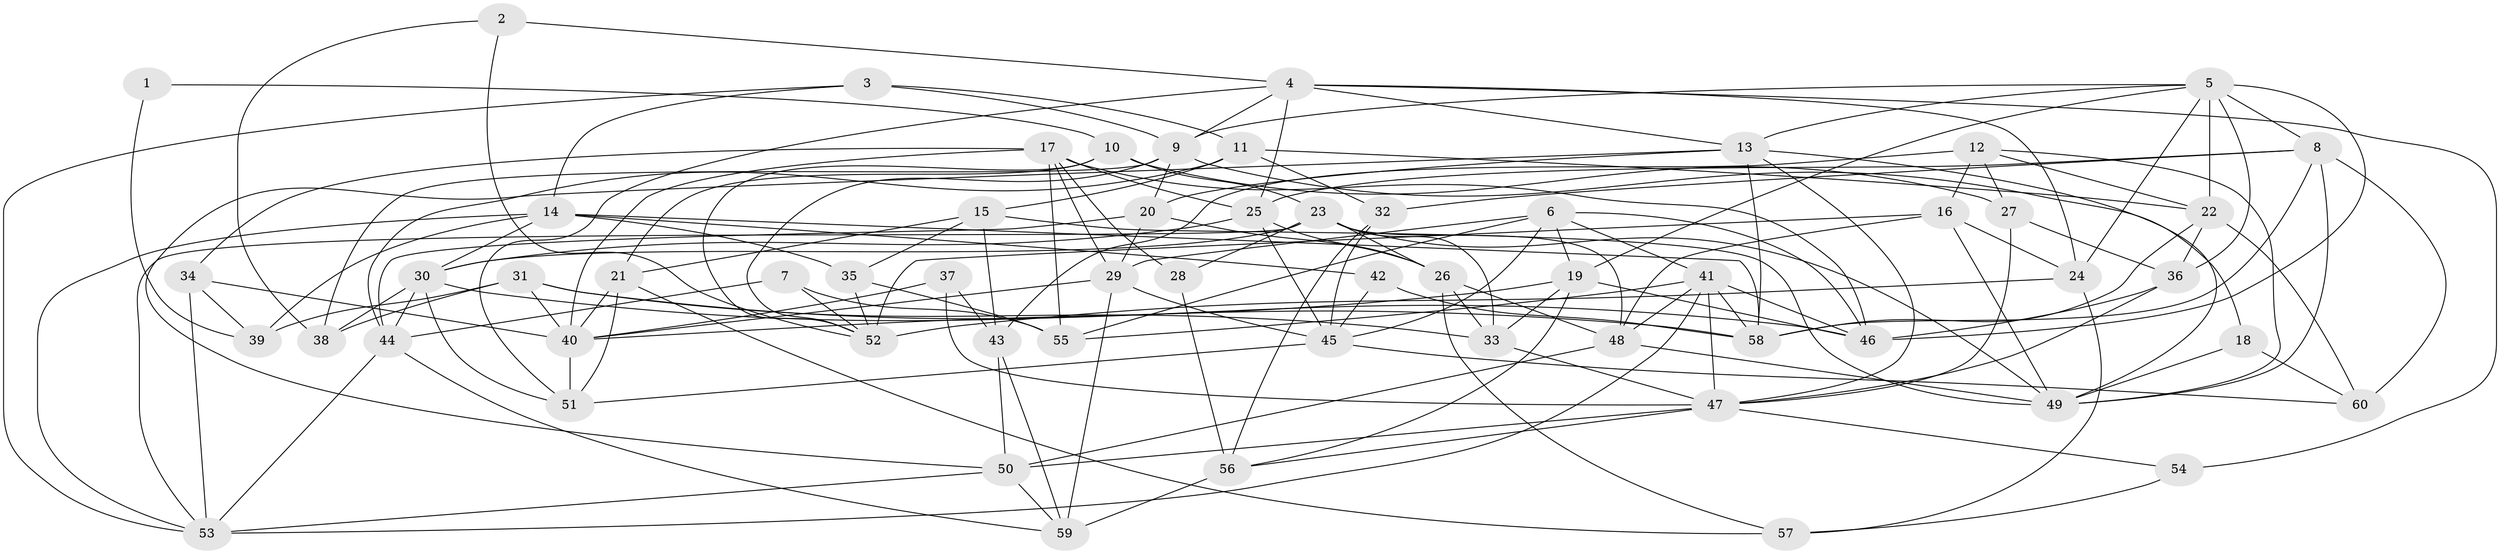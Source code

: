 // original degree distribution, {5: 0.19166666666666668, 4: 0.3, 3: 0.30833333333333335, 6: 0.08333333333333333, 2: 0.08333333333333333, 7: 0.016666666666666666, 8: 0.016666666666666666}
// Generated by graph-tools (version 1.1) at 2025/02/03/09/25 03:02:14]
// undirected, 60 vertices, 162 edges
graph export_dot {
graph [start="1"]
  node [color=gray90,style=filled];
  1;
  2;
  3;
  4;
  5;
  6;
  7;
  8;
  9;
  10;
  11;
  12;
  13;
  14;
  15;
  16;
  17;
  18;
  19;
  20;
  21;
  22;
  23;
  24;
  25;
  26;
  27;
  28;
  29;
  30;
  31;
  32;
  33;
  34;
  35;
  36;
  37;
  38;
  39;
  40;
  41;
  42;
  43;
  44;
  45;
  46;
  47;
  48;
  49;
  50;
  51;
  52;
  53;
  54;
  55;
  56;
  57;
  58;
  59;
  60;
  1 -- 10 [weight=1.0];
  1 -- 39 [weight=1.0];
  2 -- 4 [weight=1.0];
  2 -- 38 [weight=1.0];
  2 -- 52 [weight=1.0];
  3 -- 9 [weight=1.0];
  3 -- 11 [weight=1.0];
  3 -- 14 [weight=1.0];
  3 -- 53 [weight=1.0];
  4 -- 9 [weight=1.0];
  4 -- 13 [weight=1.0];
  4 -- 24 [weight=1.0];
  4 -- 25 [weight=1.0];
  4 -- 51 [weight=1.0];
  4 -- 54 [weight=1.0];
  5 -- 8 [weight=1.0];
  5 -- 9 [weight=1.0];
  5 -- 13 [weight=1.0];
  5 -- 19 [weight=1.0];
  5 -- 22 [weight=1.0];
  5 -- 24 [weight=1.0];
  5 -- 36 [weight=1.0];
  5 -- 46 [weight=2.0];
  6 -- 19 [weight=1.0];
  6 -- 29 [weight=1.0];
  6 -- 41 [weight=1.0];
  6 -- 45 [weight=1.0];
  6 -- 46 [weight=1.0];
  6 -- 55 [weight=1.0];
  7 -- 44 [weight=1.0];
  7 -- 52 [weight=1.0];
  7 -- 55 [weight=1.0];
  8 -- 25 [weight=1.0];
  8 -- 32 [weight=2.0];
  8 -- 49 [weight=1.0];
  8 -- 58 [weight=2.0];
  8 -- 60 [weight=1.0];
  9 -- 18 [weight=1.0];
  9 -- 20 [weight=1.0];
  9 -- 38 [weight=1.0];
  9 -- 52 [weight=1.0];
  10 -- 21 [weight=1.0];
  10 -- 23 [weight=1.0];
  10 -- 27 [weight=3.0];
  10 -- 52 [weight=1.0];
  11 -- 15 [weight=1.0];
  11 -- 22 [weight=1.0];
  11 -- 32 [weight=1.0];
  11 -- 44 [weight=1.0];
  12 -- 16 [weight=1.0];
  12 -- 22 [weight=1.0];
  12 -- 27 [weight=1.0];
  12 -- 43 [weight=2.0];
  12 -- 49 [weight=1.0];
  13 -- 20 [weight=1.0];
  13 -- 47 [weight=1.0];
  13 -- 49 [weight=1.0];
  13 -- 50 [weight=1.0];
  13 -- 58 [weight=1.0];
  14 -- 30 [weight=1.0];
  14 -- 35 [weight=2.0];
  14 -- 39 [weight=1.0];
  14 -- 42 [weight=2.0];
  14 -- 53 [weight=1.0];
  14 -- 58 [weight=1.0];
  15 -- 21 [weight=1.0];
  15 -- 35 [weight=1.0];
  15 -- 43 [weight=1.0];
  15 -- 49 [weight=1.0];
  16 -- 24 [weight=1.0];
  16 -- 48 [weight=1.0];
  16 -- 49 [weight=1.0];
  16 -- 52 [weight=1.0];
  17 -- 25 [weight=2.0];
  17 -- 28 [weight=1.0];
  17 -- 29 [weight=1.0];
  17 -- 34 [weight=1.0];
  17 -- 40 [weight=1.0];
  17 -- 46 [weight=1.0];
  17 -- 55 [weight=1.0];
  18 -- 49 [weight=1.0];
  18 -- 60 [weight=1.0];
  19 -- 33 [weight=1.0];
  19 -- 40 [weight=1.0];
  19 -- 46 [weight=1.0];
  19 -- 56 [weight=1.0];
  20 -- 26 [weight=1.0];
  20 -- 29 [weight=1.0];
  20 -- 44 [weight=1.0];
  21 -- 40 [weight=1.0];
  21 -- 51 [weight=1.0];
  21 -- 57 [weight=1.0];
  22 -- 36 [weight=1.0];
  22 -- 58 [weight=1.0];
  22 -- 60 [weight=2.0];
  23 -- 26 [weight=1.0];
  23 -- 28 [weight=1.0];
  23 -- 30 [weight=1.0];
  23 -- 33 [weight=1.0];
  23 -- 48 [weight=1.0];
  23 -- 49 [weight=1.0];
  23 -- 53 [weight=1.0];
  24 -- 52 [weight=1.0];
  24 -- 57 [weight=1.0];
  25 -- 26 [weight=1.0];
  25 -- 30 [weight=1.0];
  25 -- 45 [weight=1.0];
  26 -- 33 [weight=1.0];
  26 -- 48 [weight=1.0];
  26 -- 57 [weight=2.0];
  27 -- 36 [weight=1.0];
  27 -- 47 [weight=1.0];
  28 -- 56 [weight=1.0];
  29 -- 40 [weight=1.0];
  29 -- 45 [weight=1.0];
  29 -- 59 [weight=1.0];
  30 -- 38 [weight=1.0];
  30 -- 44 [weight=1.0];
  30 -- 51 [weight=1.0];
  30 -- 58 [weight=1.0];
  31 -- 33 [weight=2.0];
  31 -- 38 [weight=1.0];
  31 -- 39 [weight=1.0];
  31 -- 40 [weight=1.0];
  31 -- 46 [weight=1.0];
  32 -- 45 [weight=1.0];
  32 -- 56 [weight=1.0];
  33 -- 47 [weight=1.0];
  34 -- 39 [weight=1.0];
  34 -- 40 [weight=1.0];
  34 -- 53 [weight=1.0];
  35 -- 52 [weight=1.0];
  35 -- 55 [weight=1.0];
  36 -- 46 [weight=3.0];
  36 -- 47 [weight=1.0];
  37 -- 40 [weight=1.0];
  37 -- 43 [weight=1.0];
  37 -- 47 [weight=1.0];
  40 -- 51 [weight=1.0];
  41 -- 46 [weight=1.0];
  41 -- 47 [weight=2.0];
  41 -- 48 [weight=1.0];
  41 -- 53 [weight=1.0];
  41 -- 55 [weight=1.0];
  41 -- 58 [weight=1.0];
  42 -- 45 [weight=1.0];
  42 -- 58 [weight=1.0];
  43 -- 50 [weight=1.0];
  43 -- 59 [weight=1.0];
  44 -- 53 [weight=1.0];
  44 -- 59 [weight=1.0];
  45 -- 51 [weight=1.0];
  45 -- 60 [weight=1.0];
  47 -- 50 [weight=1.0];
  47 -- 54 [weight=1.0];
  47 -- 56 [weight=1.0];
  48 -- 49 [weight=1.0];
  48 -- 50 [weight=1.0];
  50 -- 53 [weight=1.0];
  50 -- 59 [weight=1.0];
  54 -- 57 [weight=2.0];
  56 -- 59 [weight=1.0];
}
